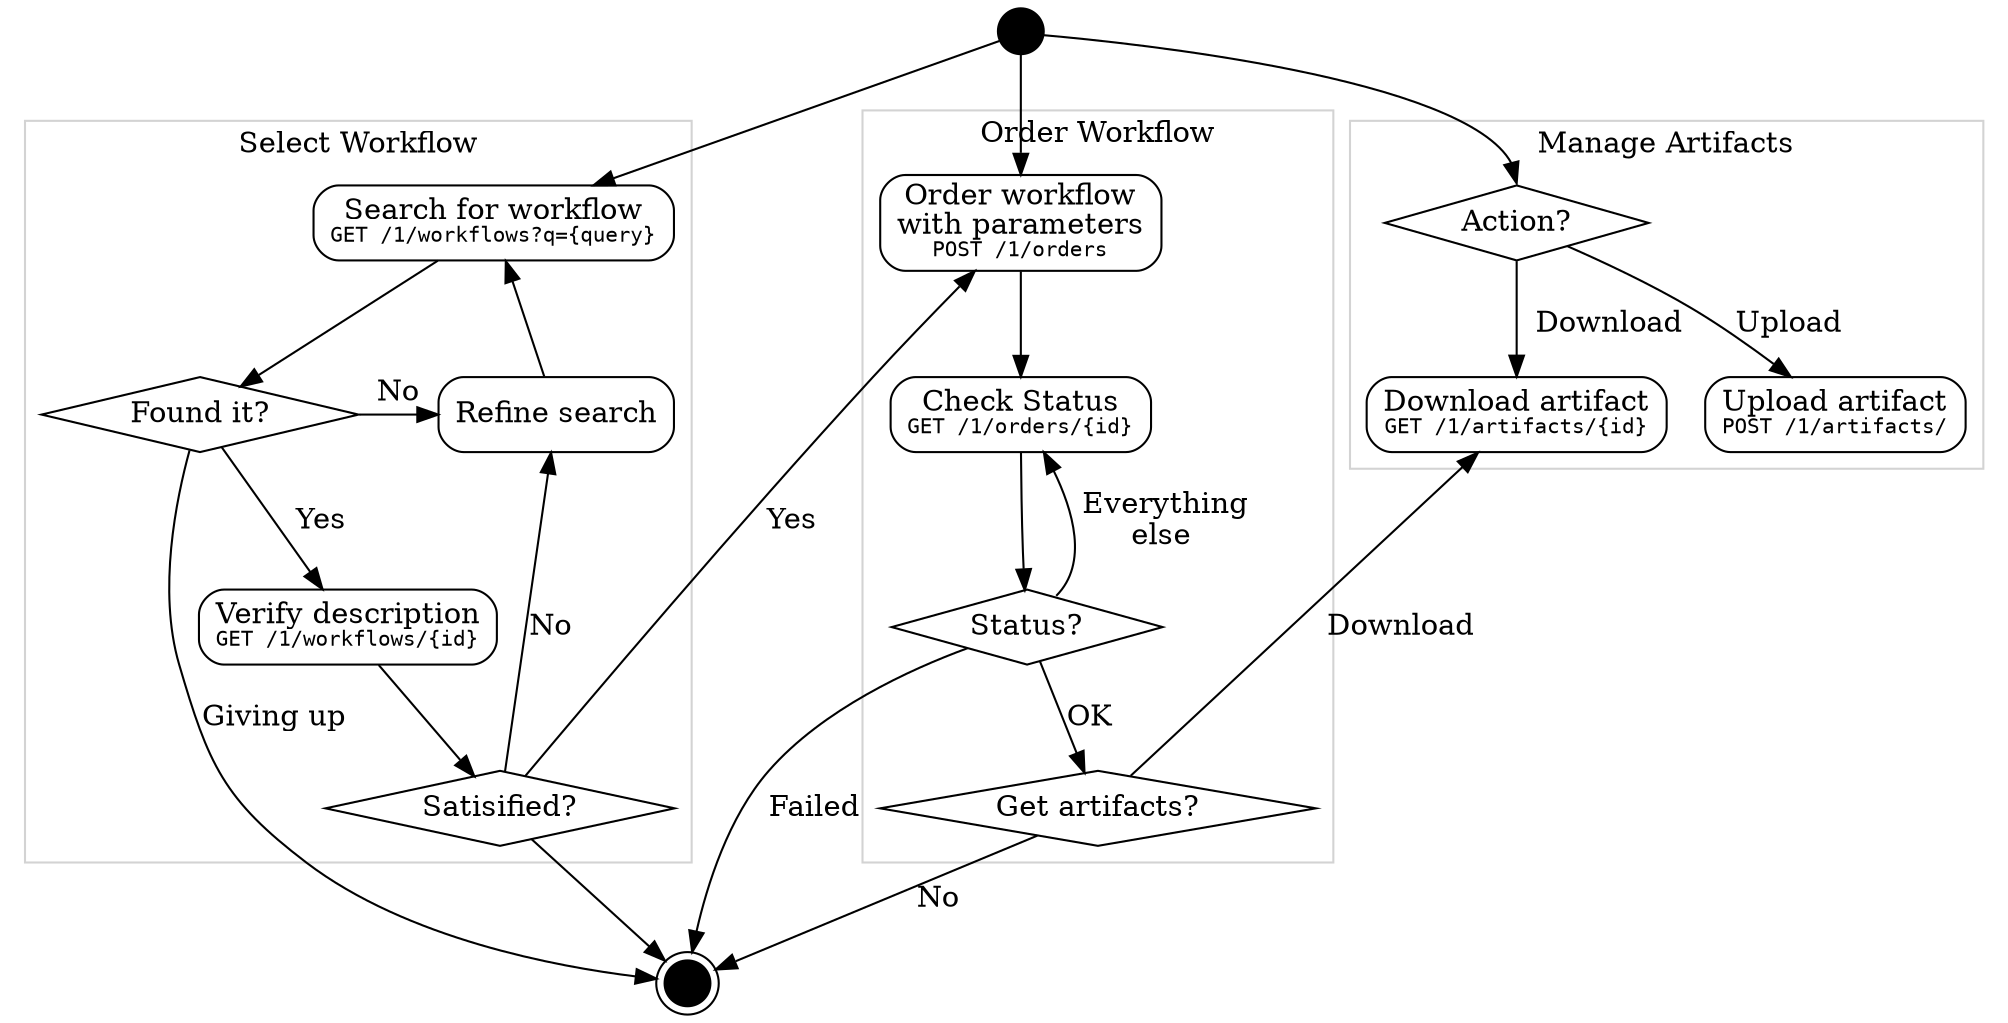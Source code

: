 digraph G {
  // node [fontname = "Handlee"];
  // edge [fontname = "Handlee"];
  newrank=true;
  node [style=rounded, shape = rect]
  
  start [label = ""; width = 0.3; shape = circle; style=filled; color = black]
  end [label = ""; width = 0.3; shape = doublecircle; style=filled; color = black];

  subgraph cluster_0 {
    label = "Select Workflow";
    color = lightgrey

    search [
      label = <<FONT>Search for workflow</FONT><BR/><FONT POINT-SIZE="10" FACE="courier">GET /1/workflows?q={query}</FONT>>
    ];
    refine [label = "Refine search"];
    found_it [
      label = "Found it?";
      shape = diamond;
      style = wedged;
    ];
    verify [
      label = <<FONT>Verify description</FONT><BR/><FONT POINT-SIZE="10" FACE="courier">GET /1/workflows/{id}</FONT>>
    ];
    satisfied[
      label = "Satisified?";
      shape = diamond;
      style = wedged;
    ];
    
    search -> found_it;
    found_it -> verify [ label = "Yes" ];
    verify -> satisfied;
    satisfied-> refine [ label = "No" ];
    found_it -> refine [ label = "No" ];
    refine -> search;

    {
      rank=same;
      found_it refine;
    }
  }
 
  subgraph cluster_1 {
    label = "Order Workflow";
    color = lightgrey

    order [
      label = <<FONT>Order workflow<BR/>with parameters</FONT><BR/><FONT POINT-SIZE="10" FACE="courier">POST /1/orders</FONT>>
    ];
    check [
      label = <<FONT>Check Status</FONT><BR/><FONT POINT-SIZE="10" FACE="courier">GET /1/orders/{id}</FONT>>
    ];
    status[
      label = "Status?";
      shape = diamond;
      style = wedged;
    ];
    // list_a [label = "List\norder details"]
    get_a [
      label = "Get artifacts?";
      shape = diamond;
      style = wedged;
    ]

    order -> check;
    check -> status;
    status:ne -> check [ label = " Everything\nelse"]
    status -> get_a [ label = OK]
    // list_a -> get_a
  }
  
  subgraph cluster_2 {
    label = "Manage Artifacts";
    color = lightgrey

    manage_a [
      label = "Action?";
      shape = diamond;
      style = wedged;
    ]
    read_a [
      label = <<FONT>Download artifact</FONT><BR/><FONT POINT-SIZE="10" FACE="courier">GET /1/artifacts/{id}</FONT>>
    ];
    write_a [
      label = <<FONT>Upload artifact</FONT><BR/><FONT POINT-SIZE="10" FACE="courier">POST /1/artifacts/</FONT>>
    ];
    manage_a -> read_a [ label = "  Download" ]
    manage_a -> write_a [ label = Upload ]

  }
    
  start -> search;
  start -> order;
  start -> manage_a:n;
  {
    rank=same;
    search order manage_a;
  }
  
  satisfied -> order [ label = "Yes" ];
  found_it -> end [ label = "Giving up" ];
  satisfied -> end;

  status -> end [ label = "Failed" ];
  get_a -> end [ label = "No" ];
  get_a -> read_a [ label = "Download" ]
  {
    rank=same;
    read_a check;
  }


  // {
  //   rank=max;
  //   end;
  // }
}